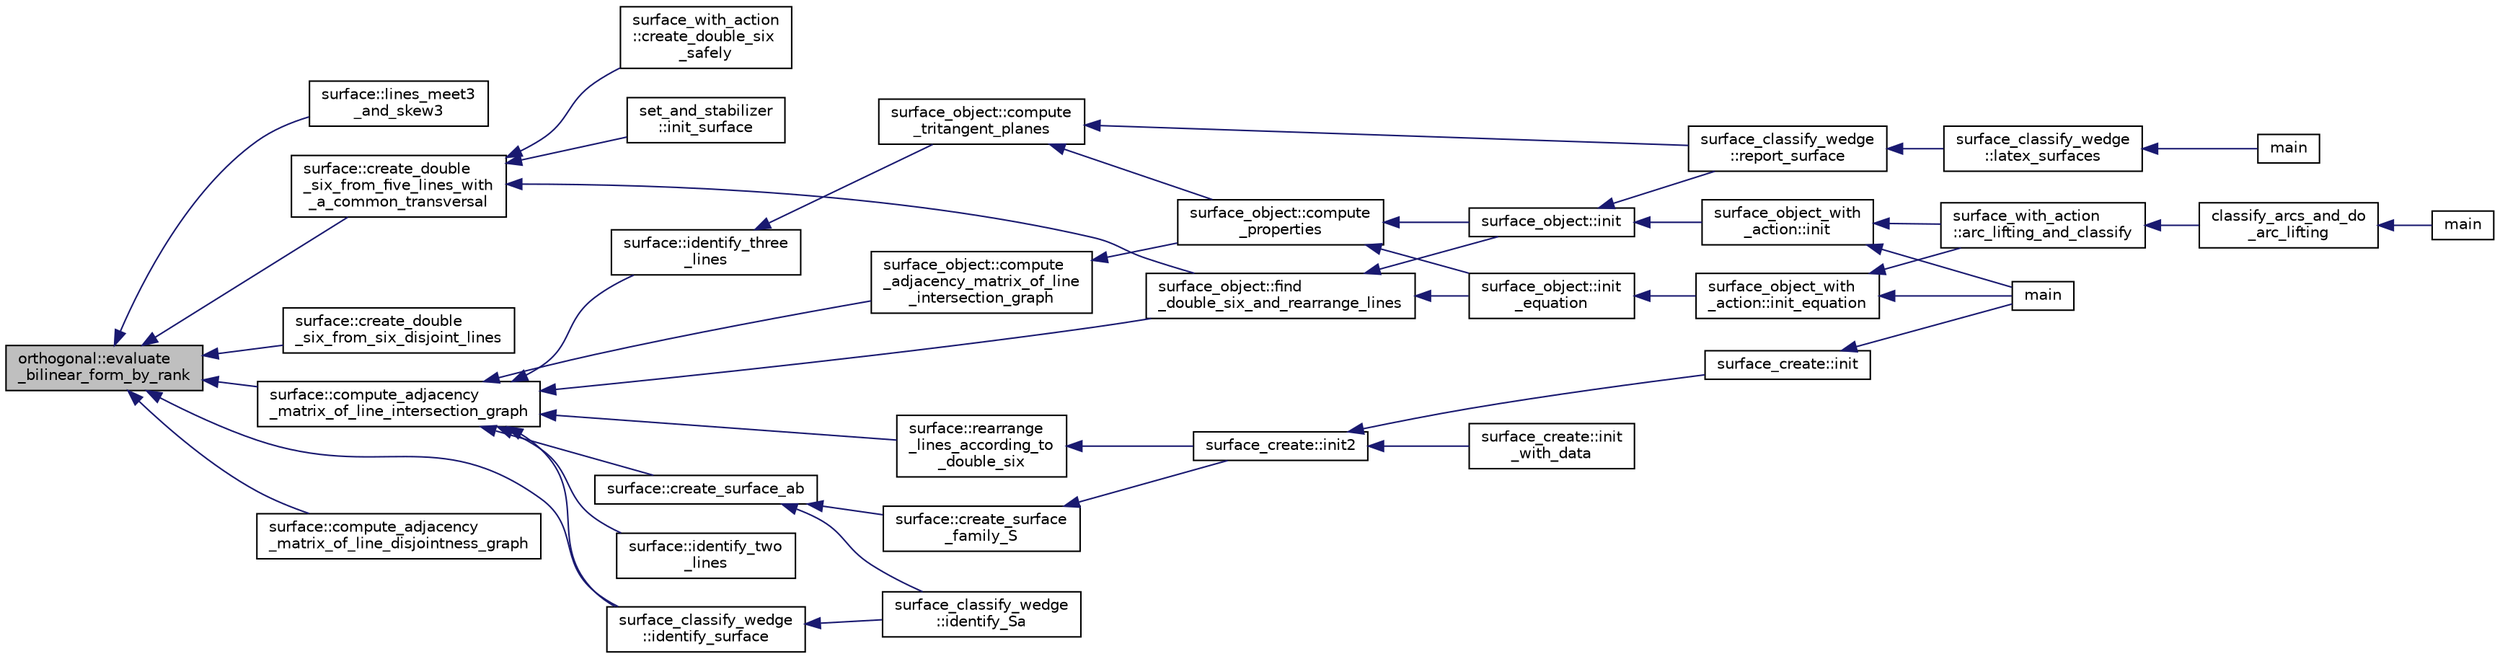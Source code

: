 digraph "orthogonal::evaluate_bilinear_form_by_rank"
{
  edge [fontname="Helvetica",fontsize="10",labelfontname="Helvetica",labelfontsize="10"];
  node [fontname="Helvetica",fontsize="10",shape=record];
  rankdir="LR";
  Node3444 [label="orthogonal::evaluate\l_bilinear_form_by_rank",height=0.2,width=0.4,color="black", fillcolor="grey75", style="filled", fontcolor="black"];
  Node3444 -> Node3445 [dir="back",color="midnightblue",fontsize="10",style="solid",fontname="Helvetica"];
  Node3445 [label="surface::lines_meet3\l_and_skew3",height=0.2,width=0.4,color="black", fillcolor="white", style="filled",URL="$d5/d88/classsurface.html#af87ed9d20b980a89342f20c206ae5790"];
  Node3444 -> Node3446 [dir="back",color="midnightblue",fontsize="10",style="solid",fontname="Helvetica"];
  Node3446 [label="surface::create_double\l_six_from_five_lines_with\l_a_common_transversal",height=0.2,width=0.4,color="black", fillcolor="white", style="filled",URL="$d5/d88/classsurface.html#a6d8fafa386893521305e016011d55673"];
  Node3446 -> Node3447 [dir="back",color="midnightblue",fontsize="10",style="solid",fontname="Helvetica"];
  Node3447 [label="surface_object::find\l_double_six_and_rearrange_lines",height=0.2,width=0.4,color="black", fillcolor="white", style="filled",URL="$df/df8/classsurface__object.html#aa2fc4ff039e9f3a5ac29718e29b6b90c"];
  Node3447 -> Node3448 [dir="back",color="midnightblue",fontsize="10",style="solid",fontname="Helvetica"];
  Node3448 [label="surface_object::init\l_equation",height=0.2,width=0.4,color="black", fillcolor="white", style="filled",URL="$df/df8/classsurface__object.html#afd4f4d1accbf361897374bd18d571913"];
  Node3448 -> Node3449 [dir="back",color="midnightblue",fontsize="10",style="solid",fontname="Helvetica"];
  Node3449 [label="surface_object_with\l_action::init_equation",height=0.2,width=0.4,color="black", fillcolor="white", style="filled",URL="$db/d28/classsurface__object__with__action.html#a310ce4189e50545dd67fa3652b8fd160"];
  Node3449 -> Node3450 [dir="back",color="midnightblue",fontsize="10",style="solid",fontname="Helvetica"];
  Node3450 [label="main",height=0.2,width=0.4,color="black", fillcolor="white", style="filled",URL="$d2/dfa/create__surface__main_8_c.html#a217dbf8b442f20279ea00b898af96f52"];
  Node3449 -> Node3451 [dir="back",color="midnightblue",fontsize="10",style="solid",fontname="Helvetica"];
  Node3451 [label="surface_with_action\l::arc_lifting_and_classify",height=0.2,width=0.4,color="black", fillcolor="white", style="filled",URL="$d8/df9/classsurface__with__action.html#a62a3948f830c59e09ef94937650a07a4"];
  Node3451 -> Node3452 [dir="back",color="midnightblue",fontsize="10",style="solid",fontname="Helvetica"];
  Node3452 [label="classify_arcs_and_do\l_arc_lifting",height=0.2,width=0.4,color="black", fillcolor="white", style="filled",URL="$d6/dc3/arc__lifting__main_8_c.html#afdd7be16f16b8c71e9a72fe5f6a0b59c"];
  Node3452 -> Node3453 [dir="back",color="midnightblue",fontsize="10",style="solid",fontname="Helvetica"];
  Node3453 [label="main",height=0.2,width=0.4,color="black", fillcolor="white", style="filled",URL="$d6/dc3/arc__lifting__main_8_c.html#a217dbf8b442f20279ea00b898af96f52"];
  Node3447 -> Node3454 [dir="back",color="midnightblue",fontsize="10",style="solid",fontname="Helvetica"];
  Node3454 [label="surface_object::init",height=0.2,width=0.4,color="black", fillcolor="white", style="filled",URL="$df/df8/classsurface__object.html#ae51d9ac0a3853bc07908ac48ffa6e0d2"];
  Node3454 -> Node3455 [dir="back",color="midnightblue",fontsize="10",style="solid",fontname="Helvetica"];
  Node3455 [label="surface_classify_wedge\l::report_surface",height=0.2,width=0.4,color="black", fillcolor="white", style="filled",URL="$d7/d5c/classsurface__classify__wedge.html#ad577d435c4726d0a35c10b2f8d4ed00c"];
  Node3455 -> Node3456 [dir="back",color="midnightblue",fontsize="10",style="solid",fontname="Helvetica"];
  Node3456 [label="surface_classify_wedge\l::latex_surfaces",height=0.2,width=0.4,color="black", fillcolor="white", style="filled",URL="$d7/d5c/classsurface__classify__wedge.html#a5698763ece48d6f0a605527ca62429c5"];
  Node3456 -> Node3457 [dir="back",color="midnightblue",fontsize="10",style="solid",fontname="Helvetica"];
  Node3457 [label="main",height=0.2,width=0.4,color="black", fillcolor="white", style="filled",URL="$df/df8/surface__classify_8_c.html#a217dbf8b442f20279ea00b898af96f52"];
  Node3454 -> Node3458 [dir="back",color="midnightblue",fontsize="10",style="solid",fontname="Helvetica"];
  Node3458 [label="surface_object_with\l_action::init",height=0.2,width=0.4,color="black", fillcolor="white", style="filled",URL="$db/d28/classsurface__object__with__action.html#a65085da19618def3909b0f4bc27cba8a"];
  Node3458 -> Node3450 [dir="back",color="midnightblue",fontsize="10",style="solid",fontname="Helvetica"];
  Node3458 -> Node3451 [dir="back",color="midnightblue",fontsize="10",style="solid",fontname="Helvetica"];
  Node3446 -> Node3459 [dir="back",color="midnightblue",fontsize="10",style="solid",fontname="Helvetica"];
  Node3459 [label="set_and_stabilizer\l::init_surface",height=0.2,width=0.4,color="black", fillcolor="white", style="filled",URL="$de/df6/classset__and__stabilizer.html#aac2cff4e770a86c6d40e55478e33b6b5"];
  Node3446 -> Node3460 [dir="back",color="midnightblue",fontsize="10",style="solid",fontname="Helvetica"];
  Node3460 [label="surface_with_action\l::create_double_six\l_safely",height=0.2,width=0.4,color="black", fillcolor="white", style="filled",URL="$d8/df9/classsurface__with__action.html#a5d151dc90786f5466eb08dc1e2939170"];
  Node3444 -> Node3461 [dir="back",color="midnightblue",fontsize="10",style="solid",fontname="Helvetica"];
  Node3461 [label="surface::create_double\l_six_from_six_disjoint_lines",height=0.2,width=0.4,color="black", fillcolor="white", style="filled",URL="$d5/d88/classsurface.html#a4c44f0a33d709edee71537547880dd87"];
  Node3444 -> Node3462 [dir="back",color="midnightblue",fontsize="10",style="solid",fontname="Helvetica"];
  Node3462 [label="surface::compute_adjacency\l_matrix_of_line_intersection_graph",height=0.2,width=0.4,color="black", fillcolor="white", style="filled",URL="$d5/d88/classsurface.html#ac5787faa49029a5d56971271bb59f9f1"];
  Node3462 -> Node3463 [dir="back",color="midnightblue",fontsize="10",style="solid",fontname="Helvetica"];
  Node3463 [label="surface::create_surface_ab",height=0.2,width=0.4,color="black", fillcolor="white", style="filled",URL="$d5/d88/classsurface.html#a9e0834d9fd3ea14957df1944ac40c847"];
  Node3463 -> Node3464 [dir="back",color="midnightblue",fontsize="10",style="solid",fontname="Helvetica"];
  Node3464 [label="surface::create_surface\l_family_S",height=0.2,width=0.4,color="black", fillcolor="white", style="filled",URL="$d5/d88/classsurface.html#a820199c4eab279fad1085a308550fa8f"];
  Node3464 -> Node3465 [dir="back",color="midnightblue",fontsize="10",style="solid",fontname="Helvetica"];
  Node3465 [label="surface_create::init2",height=0.2,width=0.4,color="black", fillcolor="white", style="filled",URL="$de/da4/classsurface__create.html#a0d600640f7dd62d5a6c36443effdab59"];
  Node3465 -> Node3466 [dir="back",color="midnightblue",fontsize="10",style="solid",fontname="Helvetica"];
  Node3466 [label="surface_create::init\l_with_data",height=0.2,width=0.4,color="black", fillcolor="white", style="filled",URL="$de/da4/classsurface__create.html#a9226f687139676532adb1aa971fbade2"];
  Node3465 -> Node3467 [dir="back",color="midnightblue",fontsize="10",style="solid",fontname="Helvetica"];
  Node3467 [label="surface_create::init",height=0.2,width=0.4,color="black", fillcolor="white", style="filled",URL="$de/da4/classsurface__create.html#ab0db5c12825f778e3caf8aa4da02eb06"];
  Node3467 -> Node3450 [dir="back",color="midnightblue",fontsize="10",style="solid",fontname="Helvetica"];
  Node3463 -> Node3468 [dir="back",color="midnightblue",fontsize="10",style="solid",fontname="Helvetica"];
  Node3468 [label="surface_classify_wedge\l::identify_Sa",height=0.2,width=0.4,color="black", fillcolor="white", style="filled",URL="$d7/d5c/classsurface__classify__wedge.html#a8fdc22ea1850bd4da28ace84adb055a6"];
  Node3462 -> Node3469 [dir="back",color="midnightblue",fontsize="10",style="solid",fontname="Helvetica"];
  Node3469 [label="surface::identify_two\l_lines",height=0.2,width=0.4,color="black", fillcolor="white", style="filled",URL="$d5/d88/classsurface.html#a1417ffd697aae87bf0301d8bbe475dfd"];
  Node3462 -> Node3470 [dir="back",color="midnightblue",fontsize="10",style="solid",fontname="Helvetica"];
  Node3470 [label="surface::identify_three\l_lines",height=0.2,width=0.4,color="black", fillcolor="white", style="filled",URL="$d5/d88/classsurface.html#a0fcc6b1b40c0be423e45efbef7ee52c6"];
  Node3470 -> Node3471 [dir="back",color="midnightblue",fontsize="10",style="solid",fontname="Helvetica"];
  Node3471 [label="surface_object::compute\l_tritangent_planes",height=0.2,width=0.4,color="black", fillcolor="white", style="filled",URL="$df/df8/classsurface__object.html#ae6d924af993146400e0e484e41def0ab"];
  Node3471 -> Node3472 [dir="back",color="midnightblue",fontsize="10",style="solid",fontname="Helvetica"];
  Node3472 [label="surface_object::compute\l_properties",height=0.2,width=0.4,color="black", fillcolor="white", style="filled",URL="$df/df8/classsurface__object.html#ad6c02c3c1432f8adfe49932041ce1b20"];
  Node3472 -> Node3448 [dir="back",color="midnightblue",fontsize="10",style="solid",fontname="Helvetica"];
  Node3472 -> Node3454 [dir="back",color="midnightblue",fontsize="10",style="solid",fontname="Helvetica"];
  Node3471 -> Node3455 [dir="back",color="midnightblue",fontsize="10",style="solid",fontname="Helvetica"];
  Node3462 -> Node3473 [dir="back",color="midnightblue",fontsize="10",style="solid",fontname="Helvetica"];
  Node3473 [label="surface::rearrange\l_lines_according_to\l_double_six",height=0.2,width=0.4,color="black", fillcolor="white", style="filled",URL="$d5/d88/classsurface.html#a8deb9b16536ddcc8646ef71151c5319b"];
  Node3473 -> Node3465 [dir="back",color="midnightblue",fontsize="10",style="solid",fontname="Helvetica"];
  Node3462 -> Node3447 [dir="back",color="midnightblue",fontsize="10",style="solid",fontname="Helvetica"];
  Node3462 -> Node3474 [dir="back",color="midnightblue",fontsize="10",style="solid",fontname="Helvetica"];
  Node3474 [label="surface_object::compute\l_adjacency_matrix_of_line\l_intersection_graph",height=0.2,width=0.4,color="black", fillcolor="white", style="filled",URL="$df/df8/classsurface__object.html#aeef0d278d1d82c7af525add5ae85d713"];
  Node3474 -> Node3472 [dir="back",color="midnightblue",fontsize="10",style="solid",fontname="Helvetica"];
  Node3462 -> Node3475 [dir="back",color="midnightblue",fontsize="10",style="solid",fontname="Helvetica"];
  Node3475 [label="surface_classify_wedge\l::identify_surface",height=0.2,width=0.4,color="black", fillcolor="white", style="filled",URL="$d7/d5c/classsurface__classify__wedge.html#a0ee820a0324434792bd5362b4606de80"];
  Node3475 -> Node3468 [dir="back",color="midnightblue",fontsize="10",style="solid",fontname="Helvetica"];
  Node3444 -> Node3476 [dir="back",color="midnightblue",fontsize="10",style="solid",fontname="Helvetica"];
  Node3476 [label="surface::compute_adjacency\l_matrix_of_line_disjointness_graph",height=0.2,width=0.4,color="black", fillcolor="white", style="filled",URL="$d5/d88/classsurface.html#ae647f9893e4d2161281845529e7bb0f5"];
  Node3444 -> Node3475 [dir="back",color="midnightblue",fontsize="10",style="solid",fontname="Helvetica"];
}
